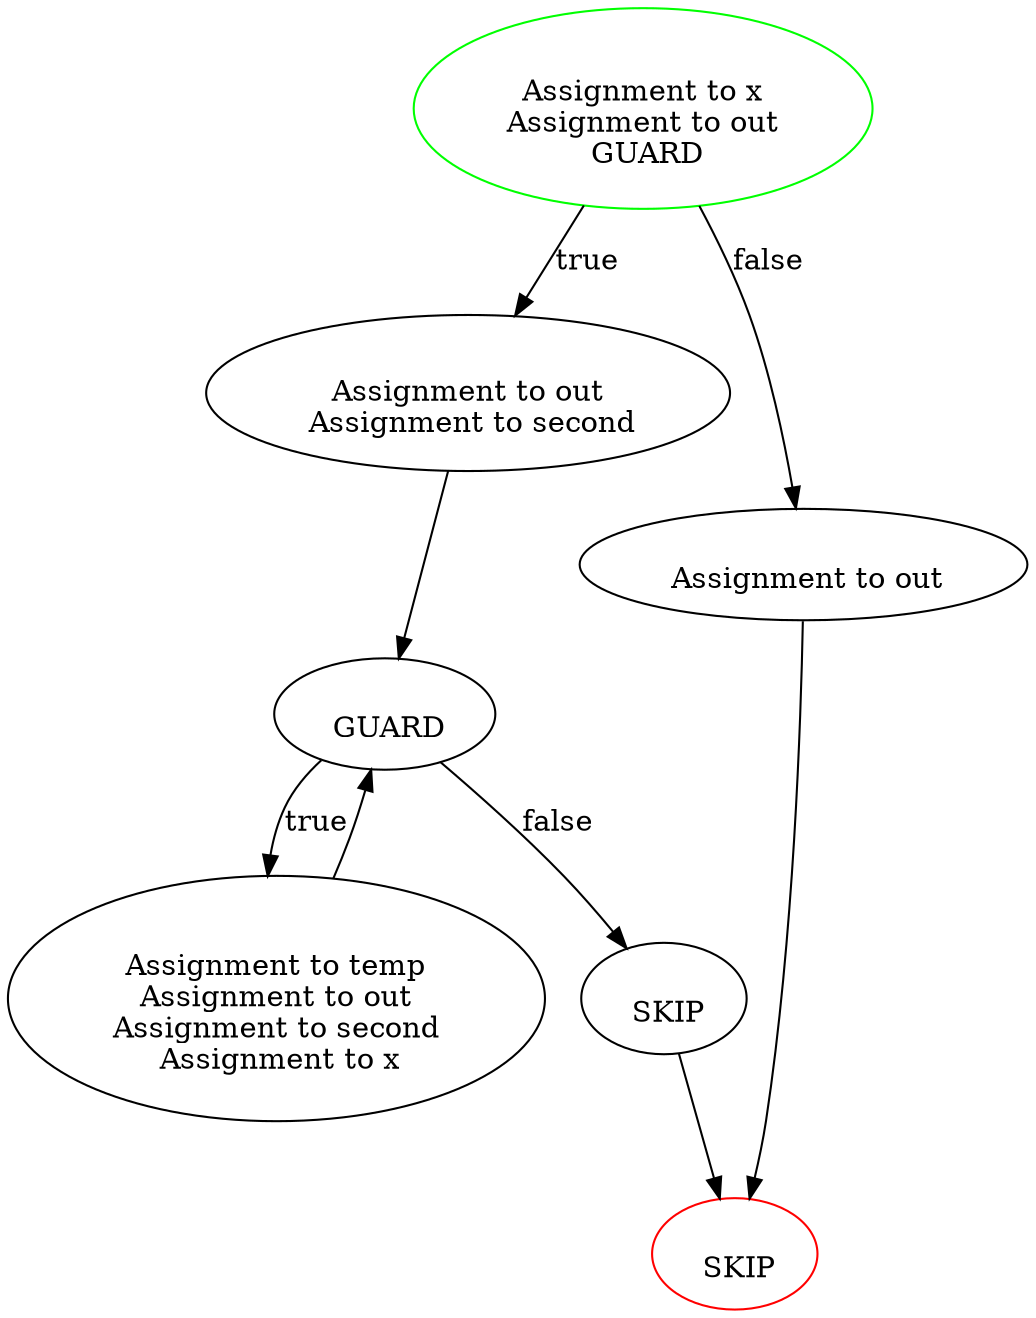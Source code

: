 digraph G {
  // Entry node
  0 [shape=ellipse, color=green];
  // Exit node
  6 [shape=ellipse, color=red];
  0 [label=" \n Assignment to x \n Assignment to out \n GUARD"];
  1 [label=" \n Assignment to out \n Assignment to second"];
  2 [label=" \n GUARD"];
  3 [label=" \n Assignment to temp \n Assignment to out \n Assignment to second \n Assignment to x"];
  4 [label=" \n SKIP"];
  5 [label=" \n Assignment to out"];
  6 [label=" \n SKIP"];
0 -> 1 [label="true"];
0 -> 5 [label="false"];1 -> 2;
2 -> 3 [label="true"];
2 -> 4 [label="false"];3 -> 2;
4 -> 6;
5 -> 6;
}
